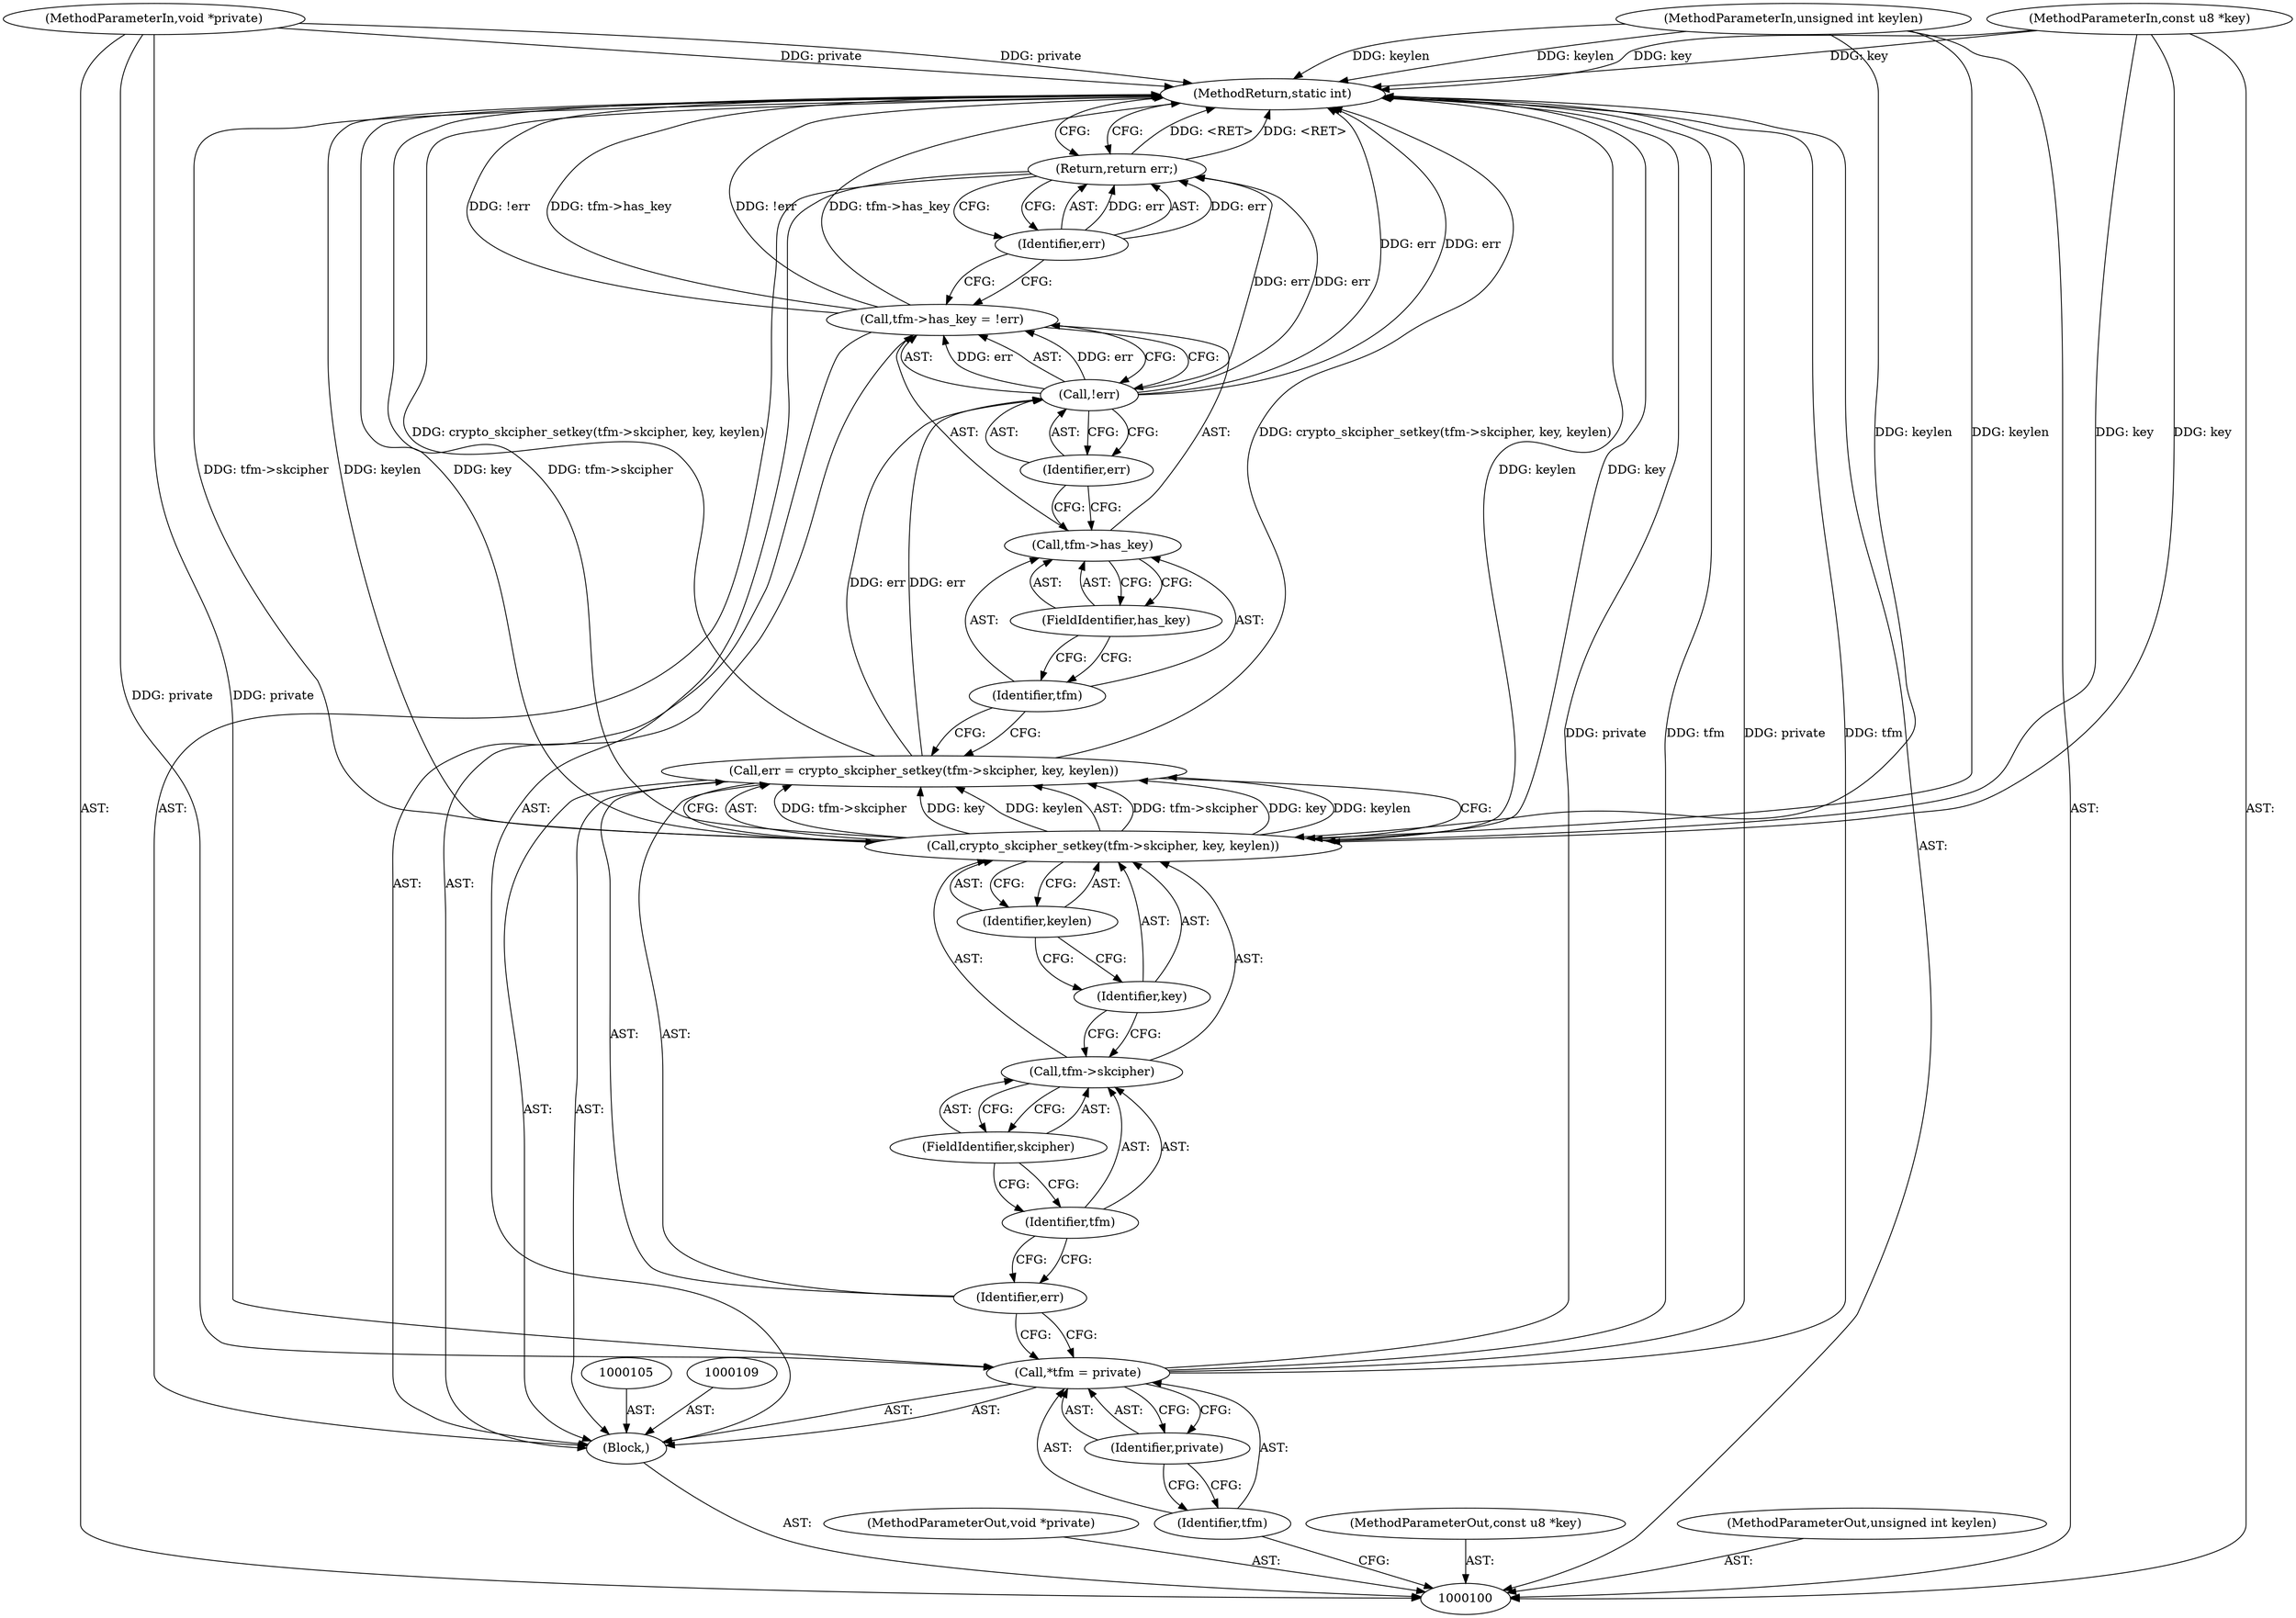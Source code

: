 digraph "0_linux_dd504589577d8e8e70f51f997ad487a4cb6c026f_2" {
"1000126" [label="(MethodReturn,static int)"];
"1000101" [label="(MethodParameterIn,void *private)"];
"1000155" [label="(MethodParameterOut,void *private)"];
"1000102" [label="(MethodParameterIn,const u8 *key)"];
"1000156" [label="(MethodParameterOut,const u8 *key)"];
"1000103" [label="(MethodParameterIn,unsigned int keylen)"];
"1000157" [label="(MethodParameterOut,unsigned int keylen)"];
"1000104" [label="(Block,)"];
"1000106" [label="(Call,*tfm = private)"];
"1000107" [label="(Identifier,tfm)"];
"1000108" [label="(Identifier,private)"];
"1000110" [label="(Call,err = crypto_skcipher_setkey(tfm->skcipher, key, keylen))"];
"1000111" [label="(Identifier,err)"];
"1000113" [label="(Call,tfm->skcipher)"];
"1000114" [label="(Identifier,tfm)"];
"1000115" [label="(FieldIdentifier,skcipher)"];
"1000116" [label="(Identifier,key)"];
"1000117" [label="(Identifier,keylen)"];
"1000112" [label="(Call,crypto_skcipher_setkey(tfm->skcipher, key, keylen))"];
"1000118" [label="(Call,tfm->has_key = !err)"];
"1000119" [label="(Call,tfm->has_key)"];
"1000120" [label="(Identifier,tfm)"];
"1000122" [label="(Call,!err)"];
"1000123" [label="(Identifier,err)"];
"1000121" [label="(FieldIdentifier,has_key)"];
"1000124" [label="(Return,return err;)"];
"1000125" [label="(Identifier,err)"];
"1000126" -> "1000100"  [label="AST: "];
"1000126" -> "1000124"  [label="CFG: "];
"1000112" -> "1000126"  [label="DDG: keylen"];
"1000112" -> "1000126"  [label="DDG: key"];
"1000112" -> "1000126"  [label="DDG: tfm->skcipher"];
"1000106" -> "1000126"  [label="DDG: private"];
"1000106" -> "1000126"  [label="DDG: tfm"];
"1000122" -> "1000126"  [label="DDG: err"];
"1000103" -> "1000126"  [label="DDG: keylen"];
"1000118" -> "1000126"  [label="DDG: !err"];
"1000118" -> "1000126"  [label="DDG: tfm->has_key"];
"1000102" -> "1000126"  [label="DDG: key"];
"1000110" -> "1000126"  [label="DDG: crypto_skcipher_setkey(tfm->skcipher, key, keylen)"];
"1000101" -> "1000126"  [label="DDG: private"];
"1000124" -> "1000126"  [label="DDG: <RET>"];
"1000101" -> "1000100"  [label="AST: "];
"1000101" -> "1000126"  [label="DDG: private"];
"1000101" -> "1000106"  [label="DDG: private"];
"1000155" -> "1000100"  [label="AST: "];
"1000102" -> "1000100"  [label="AST: "];
"1000102" -> "1000126"  [label="DDG: key"];
"1000102" -> "1000112"  [label="DDG: key"];
"1000156" -> "1000100"  [label="AST: "];
"1000103" -> "1000100"  [label="AST: "];
"1000103" -> "1000126"  [label="DDG: keylen"];
"1000103" -> "1000112"  [label="DDG: keylen"];
"1000157" -> "1000100"  [label="AST: "];
"1000104" -> "1000100"  [label="AST: "];
"1000105" -> "1000104"  [label="AST: "];
"1000106" -> "1000104"  [label="AST: "];
"1000109" -> "1000104"  [label="AST: "];
"1000110" -> "1000104"  [label="AST: "];
"1000118" -> "1000104"  [label="AST: "];
"1000124" -> "1000104"  [label="AST: "];
"1000106" -> "1000104"  [label="AST: "];
"1000106" -> "1000108"  [label="CFG: "];
"1000107" -> "1000106"  [label="AST: "];
"1000108" -> "1000106"  [label="AST: "];
"1000111" -> "1000106"  [label="CFG: "];
"1000106" -> "1000126"  [label="DDG: private"];
"1000106" -> "1000126"  [label="DDG: tfm"];
"1000101" -> "1000106"  [label="DDG: private"];
"1000107" -> "1000106"  [label="AST: "];
"1000107" -> "1000100"  [label="CFG: "];
"1000108" -> "1000107"  [label="CFG: "];
"1000108" -> "1000106"  [label="AST: "];
"1000108" -> "1000107"  [label="CFG: "];
"1000106" -> "1000108"  [label="CFG: "];
"1000110" -> "1000104"  [label="AST: "];
"1000110" -> "1000112"  [label="CFG: "];
"1000111" -> "1000110"  [label="AST: "];
"1000112" -> "1000110"  [label="AST: "];
"1000120" -> "1000110"  [label="CFG: "];
"1000110" -> "1000126"  [label="DDG: crypto_skcipher_setkey(tfm->skcipher, key, keylen)"];
"1000112" -> "1000110"  [label="DDG: tfm->skcipher"];
"1000112" -> "1000110"  [label="DDG: key"];
"1000112" -> "1000110"  [label="DDG: keylen"];
"1000110" -> "1000122"  [label="DDG: err"];
"1000111" -> "1000110"  [label="AST: "];
"1000111" -> "1000106"  [label="CFG: "];
"1000114" -> "1000111"  [label="CFG: "];
"1000113" -> "1000112"  [label="AST: "];
"1000113" -> "1000115"  [label="CFG: "];
"1000114" -> "1000113"  [label="AST: "];
"1000115" -> "1000113"  [label="AST: "];
"1000116" -> "1000113"  [label="CFG: "];
"1000114" -> "1000113"  [label="AST: "];
"1000114" -> "1000111"  [label="CFG: "];
"1000115" -> "1000114"  [label="CFG: "];
"1000115" -> "1000113"  [label="AST: "];
"1000115" -> "1000114"  [label="CFG: "];
"1000113" -> "1000115"  [label="CFG: "];
"1000116" -> "1000112"  [label="AST: "];
"1000116" -> "1000113"  [label="CFG: "];
"1000117" -> "1000116"  [label="CFG: "];
"1000117" -> "1000112"  [label="AST: "];
"1000117" -> "1000116"  [label="CFG: "];
"1000112" -> "1000117"  [label="CFG: "];
"1000112" -> "1000110"  [label="AST: "];
"1000112" -> "1000117"  [label="CFG: "];
"1000113" -> "1000112"  [label="AST: "];
"1000116" -> "1000112"  [label="AST: "];
"1000117" -> "1000112"  [label="AST: "];
"1000110" -> "1000112"  [label="CFG: "];
"1000112" -> "1000126"  [label="DDG: keylen"];
"1000112" -> "1000126"  [label="DDG: key"];
"1000112" -> "1000126"  [label="DDG: tfm->skcipher"];
"1000112" -> "1000110"  [label="DDG: tfm->skcipher"];
"1000112" -> "1000110"  [label="DDG: key"];
"1000112" -> "1000110"  [label="DDG: keylen"];
"1000102" -> "1000112"  [label="DDG: key"];
"1000103" -> "1000112"  [label="DDG: keylen"];
"1000118" -> "1000104"  [label="AST: "];
"1000118" -> "1000122"  [label="CFG: "];
"1000119" -> "1000118"  [label="AST: "];
"1000122" -> "1000118"  [label="AST: "];
"1000125" -> "1000118"  [label="CFG: "];
"1000118" -> "1000126"  [label="DDG: !err"];
"1000118" -> "1000126"  [label="DDG: tfm->has_key"];
"1000122" -> "1000118"  [label="DDG: err"];
"1000119" -> "1000118"  [label="AST: "];
"1000119" -> "1000121"  [label="CFG: "];
"1000120" -> "1000119"  [label="AST: "];
"1000121" -> "1000119"  [label="AST: "];
"1000123" -> "1000119"  [label="CFG: "];
"1000120" -> "1000119"  [label="AST: "];
"1000120" -> "1000110"  [label="CFG: "];
"1000121" -> "1000120"  [label="CFG: "];
"1000122" -> "1000118"  [label="AST: "];
"1000122" -> "1000123"  [label="CFG: "];
"1000123" -> "1000122"  [label="AST: "];
"1000118" -> "1000122"  [label="CFG: "];
"1000122" -> "1000126"  [label="DDG: err"];
"1000122" -> "1000118"  [label="DDG: err"];
"1000110" -> "1000122"  [label="DDG: err"];
"1000122" -> "1000124"  [label="DDG: err"];
"1000123" -> "1000122"  [label="AST: "];
"1000123" -> "1000119"  [label="CFG: "];
"1000122" -> "1000123"  [label="CFG: "];
"1000121" -> "1000119"  [label="AST: "];
"1000121" -> "1000120"  [label="CFG: "];
"1000119" -> "1000121"  [label="CFG: "];
"1000124" -> "1000104"  [label="AST: "];
"1000124" -> "1000125"  [label="CFG: "];
"1000125" -> "1000124"  [label="AST: "];
"1000126" -> "1000124"  [label="CFG: "];
"1000124" -> "1000126"  [label="DDG: <RET>"];
"1000125" -> "1000124"  [label="DDG: err"];
"1000122" -> "1000124"  [label="DDG: err"];
"1000125" -> "1000124"  [label="AST: "];
"1000125" -> "1000118"  [label="CFG: "];
"1000124" -> "1000125"  [label="CFG: "];
"1000125" -> "1000124"  [label="DDG: err"];
}
